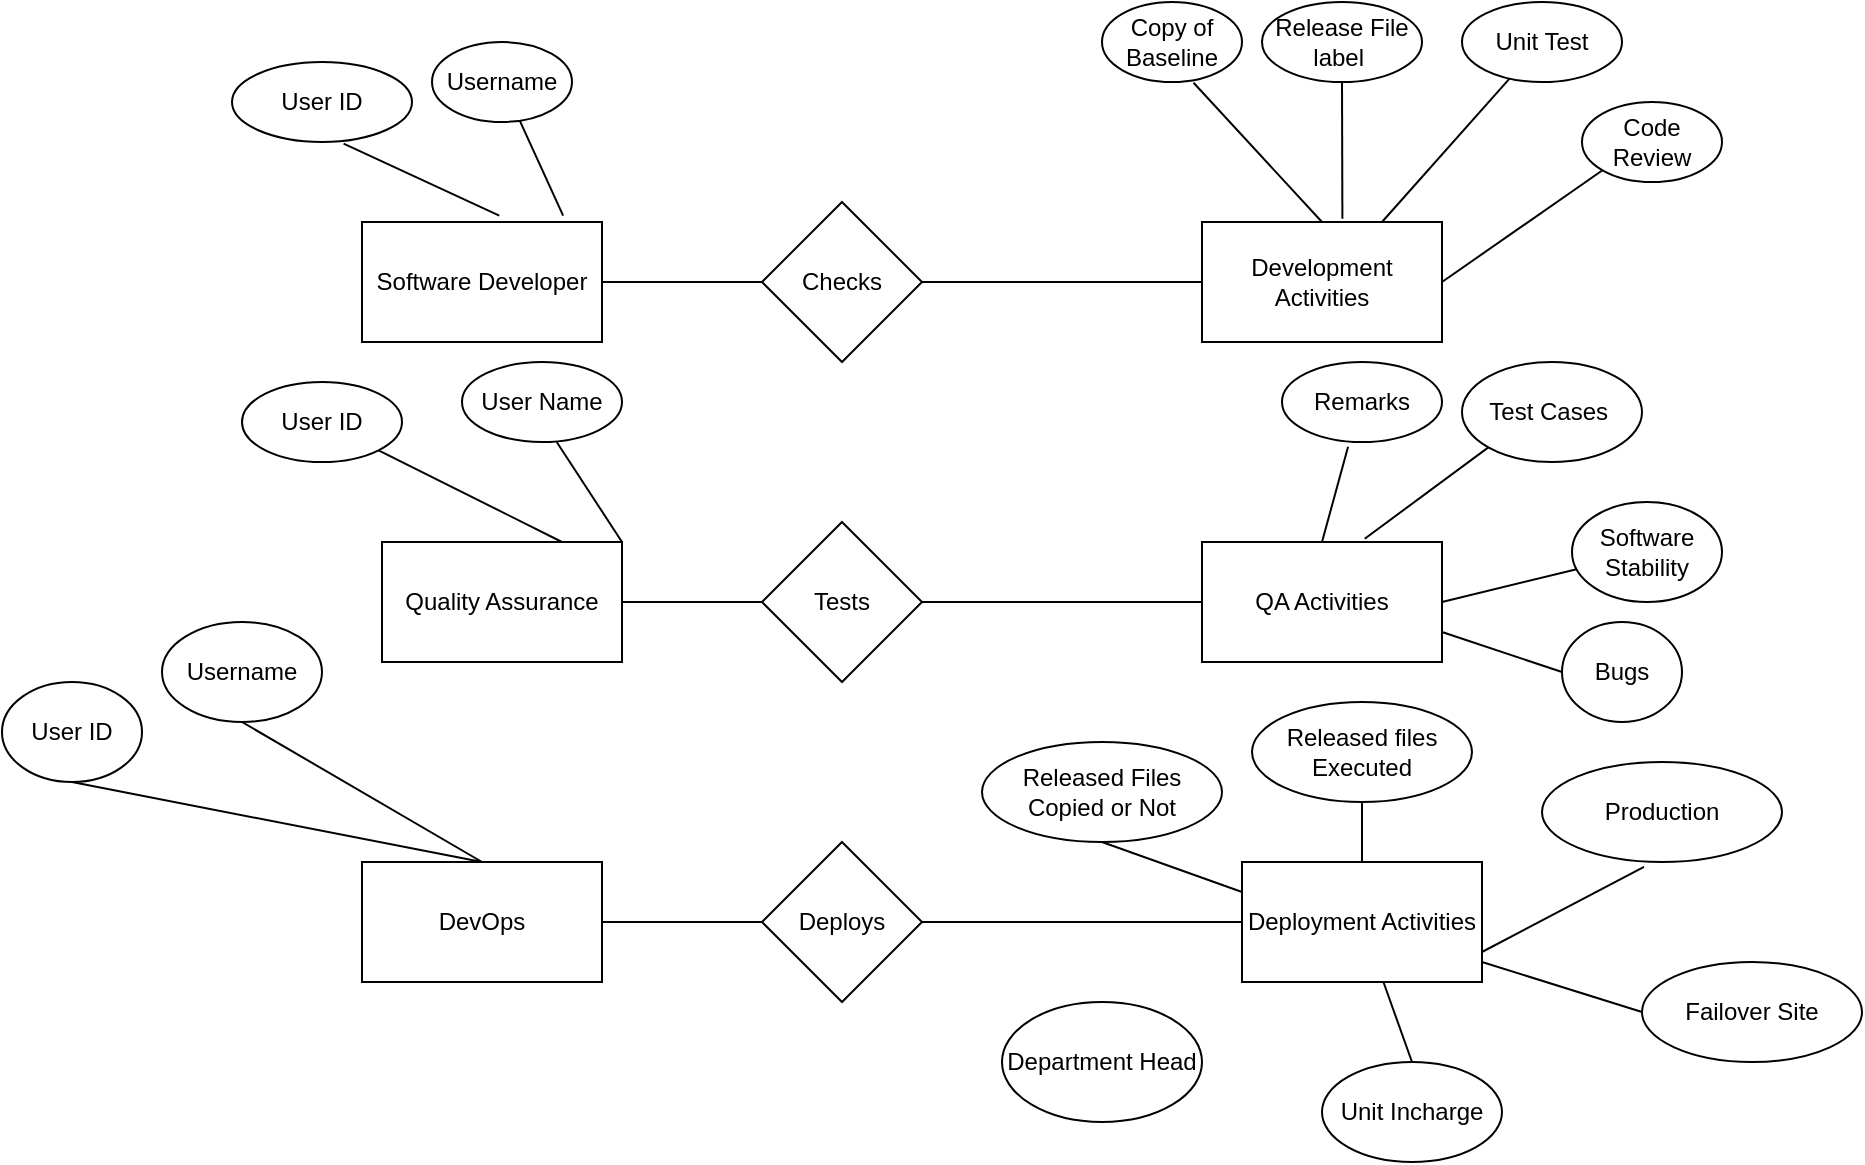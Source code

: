 <mxfile version="20.2.7" type="github">
  <diagram id="JVOCGYdmqbSZI_cef5GE" name="Page-1">
    <mxGraphModel dx="1851" dy="1681" grid="1" gridSize="10" guides="1" tooltips="1" connect="1" arrows="1" fold="1" page="1" pageScale="1" pageWidth="850" pageHeight="1100" math="0" shadow="0">
      <root>
        <mxCell id="0" />
        <mxCell id="1" parent="0" />
        <mxCell id="965MxLI2wxXJbdmRq4qb-1" value="Tests" style="rhombus;whiteSpace=wrap;html=1;" parent="1" vertex="1">
          <mxGeometry x="360" y="250" width="80" height="80" as="geometry" />
        </mxCell>
        <mxCell id="965MxLI2wxXJbdmRq4qb-2" value="Deploys" style="rhombus;whiteSpace=wrap;html=1;" parent="1" vertex="1">
          <mxGeometry x="360" y="410" width="80" height="80" as="geometry" />
        </mxCell>
        <mxCell id="965MxLI2wxXJbdmRq4qb-3" value="Checks" style="rhombus;whiteSpace=wrap;html=1;" parent="1" vertex="1">
          <mxGeometry x="360" y="90" width="80" height="80" as="geometry" />
        </mxCell>
        <mxCell id="s3N5RdAohSlhjSKMq-4z-1" value="Software Developer" style="rounded=0;whiteSpace=wrap;html=1;" parent="1" vertex="1">
          <mxGeometry x="160" y="100" width="120" height="60" as="geometry" />
        </mxCell>
        <mxCell id="s3N5RdAohSlhjSKMq-4z-2" value="Quality Assurance" style="rounded=0;whiteSpace=wrap;html=1;" parent="1" vertex="1">
          <mxGeometry x="170" y="260" width="120" height="60" as="geometry" />
        </mxCell>
        <mxCell id="s3N5RdAohSlhjSKMq-4z-3" value="DevOps" style="rounded=0;whiteSpace=wrap;html=1;" parent="1" vertex="1">
          <mxGeometry x="160" y="420" width="120" height="60" as="geometry" />
        </mxCell>
        <mxCell id="s3N5RdAohSlhjSKMq-4z-8" value="Development Activities" style="rounded=0;whiteSpace=wrap;html=1;" parent="1" vertex="1">
          <mxGeometry x="580" y="100" width="120" height="60" as="geometry" />
        </mxCell>
        <mxCell id="s3N5RdAohSlhjSKMq-4z-9" value="Deployment Activities" style="rounded=0;whiteSpace=wrap;html=1;" parent="1" vertex="1">
          <mxGeometry x="600" y="420" width="120" height="60" as="geometry" />
        </mxCell>
        <mxCell id="s3N5RdAohSlhjSKMq-4z-10" value="QA Activities" style="rounded=0;whiteSpace=wrap;html=1;" parent="1" vertex="1">
          <mxGeometry x="580" y="260" width="120" height="60" as="geometry" />
        </mxCell>
        <mxCell id="s3N5RdAohSlhjSKMq-4z-13" value="" style="endArrow=none;html=1;rounded=0;exitX=1;exitY=0.5;exitDx=0;exitDy=0;entryX=0;entryY=0.5;entryDx=0;entryDy=0;" parent="1" source="s3N5RdAohSlhjSKMq-4z-1" target="965MxLI2wxXJbdmRq4qb-3" edge="1">
          <mxGeometry width="50" height="50" relative="1" as="geometry">
            <mxPoint x="400" y="320" as="sourcePoint" />
            <mxPoint x="450" y="270" as="targetPoint" />
          </mxGeometry>
        </mxCell>
        <mxCell id="s3N5RdAohSlhjSKMq-4z-14" value="" style="endArrow=none;html=1;rounded=0;entryX=0;entryY=0.5;entryDx=0;entryDy=0;exitX=1;exitY=0.5;exitDx=0;exitDy=0;" parent="1" source="965MxLI2wxXJbdmRq4qb-3" target="s3N5RdAohSlhjSKMq-4z-8" edge="1">
          <mxGeometry width="50" height="50" relative="1" as="geometry">
            <mxPoint x="400" y="320" as="sourcePoint" />
            <mxPoint x="450" y="270" as="targetPoint" />
          </mxGeometry>
        </mxCell>
        <mxCell id="s3N5RdAohSlhjSKMq-4z-15" value="" style="endArrow=none;html=1;rounded=0;exitX=1;exitY=0.5;exitDx=0;exitDy=0;entryX=0;entryY=0.5;entryDx=0;entryDy=0;" parent="1" source="s3N5RdAohSlhjSKMq-4z-2" target="965MxLI2wxXJbdmRq4qb-1" edge="1">
          <mxGeometry width="50" height="50" relative="1" as="geometry">
            <mxPoint x="400" y="320" as="sourcePoint" />
            <mxPoint x="450" y="270" as="targetPoint" />
          </mxGeometry>
        </mxCell>
        <mxCell id="s3N5RdAohSlhjSKMq-4z-16" value="" style="endArrow=none;html=1;rounded=0;exitX=1;exitY=0.5;exitDx=0;exitDy=0;" parent="1" source="965MxLI2wxXJbdmRq4qb-1" target="s3N5RdAohSlhjSKMq-4z-10" edge="1">
          <mxGeometry width="50" height="50" relative="1" as="geometry">
            <mxPoint x="400" y="320" as="sourcePoint" />
            <mxPoint x="450" y="270" as="targetPoint" />
          </mxGeometry>
        </mxCell>
        <mxCell id="s3N5RdAohSlhjSKMq-4z-17" value="" style="endArrow=none;html=1;rounded=0;exitX=1;exitY=0.5;exitDx=0;exitDy=0;entryX=0;entryY=0.5;entryDx=0;entryDy=0;" parent="1" source="s3N5RdAohSlhjSKMq-4z-3" target="965MxLI2wxXJbdmRq4qb-2" edge="1">
          <mxGeometry width="50" height="50" relative="1" as="geometry">
            <mxPoint x="400" y="320" as="sourcePoint" />
            <mxPoint x="450" y="270" as="targetPoint" />
          </mxGeometry>
        </mxCell>
        <mxCell id="s3N5RdAohSlhjSKMq-4z-18" value="" style="endArrow=none;html=1;rounded=0;exitX=1;exitY=0.5;exitDx=0;exitDy=0;" parent="1" source="965MxLI2wxXJbdmRq4qb-2" target="s3N5RdAohSlhjSKMq-4z-9" edge="1">
          <mxGeometry width="50" height="50" relative="1" as="geometry">
            <mxPoint x="400" y="320" as="sourcePoint" />
            <mxPoint x="450" y="270" as="targetPoint" />
          </mxGeometry>
        </mxCell>
        <mxCell id="s3N5RdAohSlhjSKMq-4z-25" value="Username" style="ellipse;whiteSpace=wrap;html=1;" parent="1" vertex="1">
          <mxGeometry x="195" y="10" width="70" height="40" as="geometry" />
        </mxCell>
        <mxCell id="s3N5RdAohSlhjSKMq-4z-27" value="Copy of Baseline" style="ellipse;whiteSpace=wrap;html=1;" parent="1" vertex="1">
          <mxGeometry x="530" y="-10" width="70" height="40" as="geometry" />
        </mxCell>
        <mxCell id="s3N5RdAohSlhjSKMq-4z-28" value="Release File label&amp;nbsp;" style="ellipse;whiteSpace=wrap;html=1;" parent="1" vertex="1">
          <mxGeometry x="610" y="-10" width="80" height="40" as="geometry" />
        </mxCell>
        <mxCell id="s3N5RdAohSlhjSKMq-4z-29" value="Unit Test" style="ellipse;whiteSpace=wrap;html=1;" parent="1" vertex="1">
          <mxGeometry x="710" y="-10" width="80" height="40" as="geometry" />
        </mxCell>
        <mxCell id="s3N5RdAohSlhjSKMq-4z-30" value="User ID" style="ellipse;whiteSpace=wrap;html=1;" parent="1" vertex="1">
          <mxGeometry x="95" y="20" width="90" height="40" as="geometry" />
        </mxCell>
        <mxCell id="4a6R4HAodq6OoiIso3Kq-1" value="Code Review" style="ellipse;whiteSpace=wrap;html=1;" vertex="1" parent="1">
          <mxGeometry x="770" y="40" width="70" height="40" as="geometry" />
        </mxCell>
        <mxCell id="4a6R4HAodq6OoiIso3Kq-3" value="User ID" style="ellipse;whiteSpace=wrap;html=1;" vertex="1" parent="1">
          <mxGeometry x="100" y="180" width="80" height="40" as="geometry" />
        </mxCell>
        <mxCell id="4a6R4HAodq6OoiIso3Kq-4" value="" style="endArrow=none;html=1;rounded=0;entryX=0.572;entryY=-0.053;entryDx=0;entryDy=0;exitX=0.62;exitY=1.02;exitDx=0;exitDy=0;exitPerimeter=0;entryPerimeter=0;" edge="1" parent="1" source="s3N5RdAohSlhjSKMq-4z-30" target="s3N5RdAohSlhjSKMq-4z-1">
          <mxGeometry width="50" height="50" relative="1" as="geometry">
            <mxPoint x="400" y="300" as="sourcePoint" />
            <mxPoint x="450" y="250" as="targetPoint" />
          </mxGeometry>
        </mxCell>
        <mxCell id="4a6R4HAodq6OoiIso3Kq-5" value="" style="endArrow=none;html=1;rounded=0;entryX=0.838;entryY=-0.053;entryDx=0;entryDy=0;entryPerimeter=0;" edge="1" parent="1" source="s3N5RdAohSlhjSKMq-4z-25" target="s3N5RdAohSlhjSKMq-4z-1">
          <mxGeometry width="50" height="50" relative="1" as="geometry">
            <mxPoint x="400" y="300" as="sourcePoint" />
            <mxPoint x="640" y="100" as="targetPoint" />
          </mxGeometry>
        </mxCell>
        <mxCell id="4a6R4HAodq6OoiIso3Kq-7" value="" style="endArrow=none;html=1;rounded=0;entryX=0.5;entryY=0;entryDx=0;entryDy=0;exitX=0.654;exitY=1.01;exitDx=0;exitDy=0;exitPerimeter=0;" edge="1" parent="1" source="s3N5RdAohSlhjSKMq-4z-27" target="s3N5RdAohSlhjSKMq-4z-8">
          <mxGeometry width="50" height="50" relative="1" as="geometry">
            <mxPoint x="400" y="300" as="sourcePoint" />
            <mxPoint x="450" y="250" as="targetPoint" />
          </mxGeometry>
        </mxCell>
        <mxCell id="4a6R4HAodq6OoiIso3Kq-8" value="" style="endArrow=none;html=1;rounded=0;entryX=0;entryY=1;entryDx=0;entryDy=0;exitX=1;exitY=0.5;exitDx=0;exitDy=0;" edge="1" parent="1" source="s3N5RdAohSlhjSKMq-4z-8" target="4a6R4HAodq6OoiIso3Kq-1">
          <mxGeometry width="50" height="50" relative="1" as="geometry">
            <mxPoint x="400" y="300" as="sourcePoint" />
            <mxPoint x="450" y="250" as="targetPoint" />
          </mxGeometry>
        </mxCell>
        <mxCell id="4a6R4HAodq6OoiIso3Kq-9" value="" style="endArrow=none;html=1;rounded=0;exitX=0.75;exitY=0;exitDx=0;exitDy=0;" edge="1" parent="1" source="s3N5RdAohSlhjSKMq-4z-8" target="s3N5RdAohSlhjSKMq-4z-29">
          <mxGeometry width="50" height="50" relative="1" as="geometry">
            <mxPoint x="400" y="300" as="sourcePoint" />
            <mxPoint x="450" y="250" as="targetPoint" />
          </mxGeometry>
        </mxCell>
        <mxCell id="4a6R4HAodq6OoiIso3Kq-10" value="" style="endArrow=none;html=1;rounded=0;entryX=0.5;entryY=1;entryDx=0;entryDy=0;exitX=0.585;exitY=-0.027;exitDx=0;exitDy=0;exitPerimeter=0;" edge="1" parent="1" source="s3N5RdAohSlhjSKMq-4z-8" target="s3N5RdAohSlhjSKMq-4z-28">
          <mxGeometry width="50" height="50" relative="1" as="geometry">
            <mxPoint x="400" y="300" as="sourcePoint" />
            <mxPoint x="450" y="250" as="targetPoint" />
          </mxGeometry>
        </mxCell>
        <mxCell id="4a6R4HAodq6OoiIso3Kq-11" value="Software Stability" style="ellipse;whiteSpace=wrap;html=1;" vertex="1" parent="1">
          <mxGeometry x="765" y="240" width="75" height="50" as="geometry" />
        </mxCell>
        <mxCell id="4a6R4HAodq6OoiIso3Kq-12" value="User Name" style="ellipse;whiteSpace=wrap;html=1;" vertex="1" parent="1">
          <mxGeometry x="210" y="170" width="80" height="40" as="geometry" />
        </mxCell>
        <mxCell id="4a6R4HAodq6OoiIso3Kq-13" value="Test Cases&amp;nbsp;" style="ellipse;whiteSpace=wrap;html=1;" vertex="1" parent="1">
          <mxGeometry x="710" y="170" width="90" height="50" as="geometry" />
        </mxCell>
        <mxCell id="4a6R4HAodq6OoiIso3Kq-14" value="Remarks" style="ellipse;whiteSpace=wrap;html=1;" vertex="1" parent="1">
          <mxGeometry x="620" y="170" width="80" height="40" as="geometry" />
        </mxCell>
        <mxCell id="4a6R4HAodq6OoiIso3Kq-16" value="" style="endArrow=none;html=1;rounded=0;exitX=0.75;exitY=0;exitDx=0;exitDy=0;" edge="1" parent="1" source="s3N5RdAohSlhjSKMq-4z-2" target="4a6R4HAodq6OoiIso3Kq-3">
          <mxGeometry width="50" height="50" relative="1" as="geometry">
            <mxPoint x="400" y="300" as="sourcePoint" />
            <mxPoint x="450" y="250" as="targetPoint" />
          </mxGeometry>
        </mxCell>
        <mxCell id="4a6R4HAodq6OoiIso3Kq-17" value="" style="endArrow=none;html=1;rounded=0;entryX=1;entryY=0;entryDx=0;entryDy=0;exitX=0.592;exitY=1;exitDx=0;exitDy=0;exitPerimeter=0;" edge="1" parent="1" source="4a6R4HAodq6OoiIso3Kq-12" target="s3N5RdAohSlhjSKMq-4z-2">
          <mxGeometry width="50" height="50" relative="1" as="geometry">
            <mxPoint x="540" y="170" as="sourcePoint" />
            <mxPoint x="590" y="240" as="targetPoint" />
          </mxGeometry>
        </mxCell>
        <mxCell id="4a6R4HAodq6OoiIso3Kq-18" value="" style="endArrow=none;html=1;rounded=0;entryX=0.413;entryY=1.06;entryDx=0;entryDy=0;entryPerimeter=0;exitX=0.5;exitY=0;exitDx=0;exitDy=0;" edge="1" parent="1" source="s3N5RdAohSlhjSKMq-4z-10" target="4a6R4HAodq6OoiIso3Kq-14">
          <mxGeometry width="50" height="50" relative="1" as="geometry">
            <mxPoint x="400" y="300" as="sourcePoint" />
            <mxPoint x="450" y="250" as="targetPoint" />
          </mxGeometry>
        </mxCell>
        <mxCell id="4a6R4HAodq6OoiIso3Kq-19" value="" style="endArrow=none;html=1;rounded=0;entryX=0;entryY=1;entryDx=0;entryDy=0;exitX=0.678;exitY=-0.027;exitDx=0;exitDy=0;exitPerimeter=0;" edge="1" parent="1" source="s3N5RdAohSlhjSKMq-4z-10" target="4a6R4HAodq6OoiIso3Kq-13">
          <mxGeometry width="50" height="50" relative="1" as="geometry">
            <mxPoint x="400" y="300" as="sourcePoint" />
            <mxPoint x="450" y="250" as="targetPoint" />
          </mxGeometry>
        </mxCell>
        <mxCell id="4a6R4HAodq6OoiIso3Kq-20" value="" style="endArrow=none;html=1;rounded=0;exitX=1;exitY=0.5;exitDx=0;exitDy=0;" edge="1" parent="1" source="s3N5RdAohSlhjSKMq-4z-10" target="4a6R4HAodq6OoiIso3Kq-11">
          <mxGeometry width="50" height="50" relative="1" as="geometry">
            <mxPoint x="400" y="300" as="sourcePoint" />
            <mxPoint x="450" y="250" as="targetPoint" />
          </mxGeometry>
        </mxCell>
        <mxCell id="4a6R4HAodq6OoiIso3Kq-21" value="Bugs" style="ellipse;whiteSpace=wrap;html=1;" vertex="1" parent="1">
          <mxGeometry x="760" y="300" width="60" height="50" as="geometry" />
        </mxCell>
        <mxCell id="4a6R4HAodq6OoiIso3Kq-22" value="" style="endArrow=none;html=1;rounded=0;entryX=0;entryY=0.5;entryDx=0;entryDy=0;exitX=1;exitY=0.75;exitDx=0;exitDy=0;" edge="1" parent="1" source="s3N5RdAohSlhjSKMq-4z-10" target="4a6R4HAodq6OoiIso3Kq-21">
          <mxGeometry width="50" height="50" relative="1" as="geometry">
            <mxPoint x="400" y="290" as="sourcePoint" />
            <mxPoint x="450" y="240" as="targetPoint" />
          </mxGeometry>
        </mxCell>
        <mxCell id="4a6R4HAodq6OoiIso3Kq-23" value="Username" style="ellipse;whiteSpace=wrap;html=1;" vertex="1" parent="1">
          <mxGeometry x="60" y="300" width="80" height="50" as="geometry" />
        </mxCell>
        <mxCell id="4a6R4HAodq6OoiIso3Kq-24" value="User ID" style="ellipse;whiteSpace=wrap;html=1;" vertex="1" parent="1">
          <mxGeometry x="-20" y="330" width="70" height="50" as="geometry" />
        </mxCell>
        <mxCell id="4a6R4HAodq6OoiIso3Kq-25" value="" style="endArrow=none;html=1;rounded=0;entryX=0.5;entryY=1;entryDx=0;entryDy=0;exitX=0.5;exitY=0;exitDx=0;exitDy=0;" edge="1" parent="1" source="s3N5RdAohSlhjSKMq-4z-3" target="4a6R4HAodq6OoiIso3Kq-24">
          <mxGeometry width="50" height="50" relative="1" as="geometry">
            <mxPoint x="210" y="410" as="sourcePoint" />
            <mxPoint x="450" y="240" as="targetPoint" />
          </mxGeometry>
        </mxCell>
        <mxCell id="4a6R4HAodq6OoiIso3Kq-26" value="" style="endArrow=none;html=1;rounded=0;entryX=0.5;entryY=1;entryDx=0;entryDy=0;exitX=0.5;exitY=0;exitDx=0;exitDy=0;" edge="1" parent="1" source="s3N5RdAohSlhjSKMq-4z-3" target="4a6R4HAodq6OoiIso3Kq-23">
          <mxGeometry width="50" height="50" relative="1" as="geometry">
            <mxPoint x="400" y="290" as="sourcePoint" />
            <mxPoint x="450" y="240" as="targetPoint" />
          </mxGeometry>
        </mxCell>
        <mxCell id="4a6R4HAodq6OoiIso3Kq-27" value="Released Files Copied or Not" style="ellipse;whiteSpace=wrap;html=1;" vertex="1" parent="1">
          <mxGeometry x="470" y="360" width="120" height="50" as="geometry" />
        </mxCell>
        <mxCell id="4a6R4HAodq6OoiIso3Kq-28" value="Production" style="ellipse;whiteSpace=wrap;html=1;" vertex="1" parent="1">
          <mxGeometry x="750" y="370" width="120" height="50" as="geometry" />
        </mxCell>
        <mxCell id="4a6R4HAodq6OoiIso3Kq-29" value="" style="endArrow=none;html=1;rounded=0;entryX=0.5;entryY=1;entryDx=0;entryDy=0;exitX=0;exitY=0.25;exitDx=0;exitDy=0;" edge="1" parent="1" source="s3N5RdAohSlhjSKMq-4z-9" target="4a6R4HAodq6OoiIso3Kq-27">
          <mxGeometry width="50" height="50" relative="1" as="geometry">
            <mxPoint x="400" y="290" as="sourcePoint" />
            <mxPoint x="450" y="240" as="targetPoint" />
          </mxGeometry>
        </mxCell>
        <mxCell id="4a6R4HAodq6OoiIso3Kq-30" value="Failover Site" style="ellipse;whiteSpace=wrap;html=1;" vertex="1" parent="1">
          <mxGeometry x="800" y="470" width="110" height="50" as="geometry" />
        </mxCell>
        <mxCell id="4a6R4HAodq6OoiIso3Kq-31" value="Released files Executed" style="ellipse;whiteSpace=wrap;html=1;" vertex="1" parent="1">
          <mxGeometry x="605" y="340" width="110" height="50" as="geometry" />
        </mxCell>
        <mxCell id="4a6R4HAodq6OoiIso3Kq-32" value="" style="endArrow=none;html=1;rounded=0;entryX=0.5;entryY=1;entryDx=0;entryDy=0;exitX=0.5;exitY=0;exitDx=0;exitDy=0;" edge="1" parent="1" source="s3N5RdAohSlhjSKMq-4z-9" target="4a6R4HAodq6OoiIso3Kq-31">
          <mxGeometry width="50" height="50" relative="1" as="geometry">
            <mxPoint x="400" y="290" as="sourcePoint" />
            <mxPoint x="450" y="240" as="targetPoint" />
          </mxGeometry>
        </mxCell>
        <mxCell id="4a6R4HAodq6OoiIso3Kq-33" value="" style="endArrow=none;html=1;rounded=0;entryX=0.425;entryY=1.048;entryDx=0;entryDy=0;entryPerimeter=0;exitX=1;exitY=0.75;exitDx=0;exitDy=0;" edge="1" parent="1" source="s3N5RdAohSlhjSKMq-4z-9" target="4a6R4HAodq6OoiIso3Kq-28">
          <mxGeometry width="50" height="50" relative="1" as="geometry">
            <mxPoint x="400" y="280" as="sourcePoint" />
            <mxPoint x="450" y="230" as="targetPoint" />
          </mxGeometry>
        </mxCell>
        <mxCell id="4a6R4HAodq6OoiIso3Kq-34" value="" style="endArrow=none;html=1;rounded=0;entryX=0;entryY=0.5;entryDx=0;entryDy=0;" edge="1" parent="1" target="4a6R4HAodq6OoiIso3Kq-30">
          <mxGeometry width="50" height="50" relative="1" as="geometry">
            <mxPoint x="720" y="470" as="sourcePoint" />
            <mxPoint x="450" y="230" as="targetPoint" />
          </mxGeometry>
        </mxCell>
        <mxCell id="4a6R4HAodq6OoiIso3Kq-35" value="Department Head" style="ellipse;whiteSpace=wrap;html=1;" vertex="1" parent="1">
          <mxGeometry x="480" y="490" width="100" height="60" as="geometry" />
        </mxCell>
        <mxCell id="4a6R4HAodq6OoiIso3Kq-37" value="Unit Incharge" style="ellipse;whiteSpace=wrap;html=1;" vertex="1" parent="1">
          <mxGeometry x="640" y="520" width="90" height="50" as="geometry" />
        </mxCell>
        <mxCell id="4a6R4HAodq6OoiIso3Kq-38" value="" style="endArrow=none;html=1;rounded=0;entryX=0.5;entryY=0;entryDx=0;entryDy=0;" edge="1" parent="1" source="s3N5RdAohSlhjSKMq-4z-9" target="4a6R4HAodq6OoiIso3Kq-37">
          <mxGeometry width="50" height="50" relative="1" as="geometry">
            <mxPoint x="400" y="600" as="sourcePoint" />
            <mxPoint x="450" y="550" as="targetPoint" />
          </mxGeometry>
        </mxCell>
      </root>
    </mxGraphModel>
  </diagram>
</mxfile>
